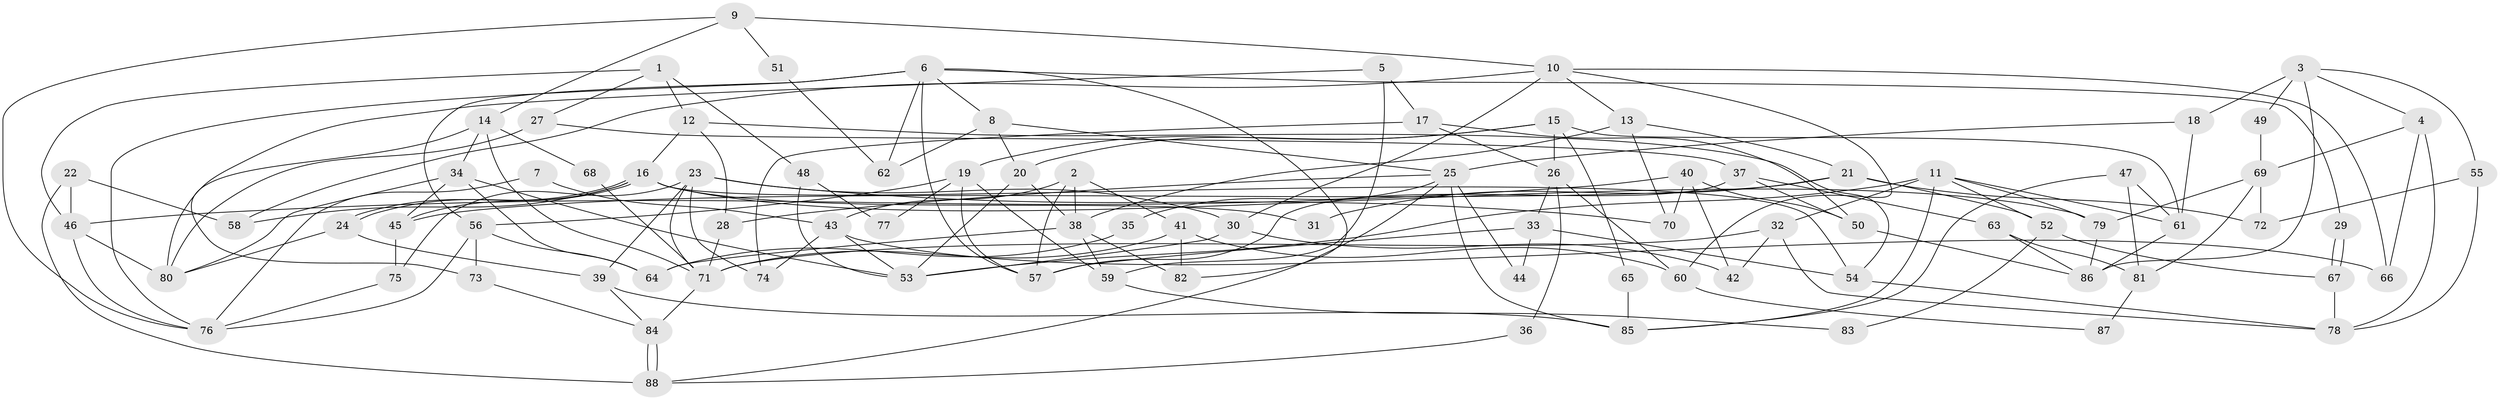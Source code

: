 // Generated by graph-tools (version 1.1) at 2025/02/03/09/25 03:02:09]
// undirected, 88 vertices, 176 edges
graph export_dot {
graph [start="1"]
  node [color=gray90,style=filled];
  1;
  2;
  3;
  4;
  5;
  6;
  7;
  8;
  9;
  10;
  11;
  12;
  13;
  14;
  15;
  16;
  17;
  18;
  19;
  20;
  21;
  22;
  23;
  24;
  25;
  26;
  27;
  28;
  29;
  30;
  31;
  32;
  33;
  34;
  35;
  36;
  37;
  38;
  39;
  40;
  41;
  42;
  43;
  44;
  45;
  46;
  47;
  48;
  49;
  50;
  51;
  52;
  53;
  54;
  55;
  56;
  57;
  58;
  59;
  60;
  61;
  62;
  63;
  64;
  65;
  66;
  67;
  68;
  69;
  70;
  71;
  72;
  73;
  74;
  75;
  76;
  77;
  78;
  79;
  80;
  81;
  82;
  83;
  84;
  85;
  86;
  87;
  88;
  1 -- 12;
  1 -- 46;
  1 -- 27;
  1 -- 48;
  2 -- 38;
  2 -- 57;
  2 -- 41;
  2 -- 43;
  3 -- 55;
  3 -- 18;
  3 -- 4;
  3 -- 49;
  3 -- 86;
  4 -- 78;
  4 -- 66;
  4 -- 69;
  5 -- 59;
  5 -- 80;
  5 -- 17;
  6 -- 76;
  6 -- 8;
  6 -- 29;
  6 -- 56;
  6 -- 57;
  6 -- 62;
  6 -- 82;
  7 -- 43;
  7 -- 76;
  8 -- 20;
  8 -- 25;
  8 -- 62;
  9 -- 10;
  9 -- 76;
  9 -- 14;
  9 -- 51;
  10 -- 30;
  10 -- 66;
  10 -- 13;
  10 -- 58;
  10 -- 60;
  11 -- 52;
  11 -- 61;
  11 -- 32;
  11 -- 53;
  11 -- 79;
  11 -- 85;
  12 -- 54;
  12 -- 16;
  12 -- 28;
  13 -- 38;
  13 -- 21;
  13 -- 70;
  14 -- 34;
  14 -- 68;
  14 -- 71;
  14 -- 73;
  15 -- 19;
  15 -- 20;
  15 -- 26;
  15 -- 61;
  15 -- 65;
  16 -- 24;
  16 -- 24;
  16 -- 79;
  16 -- 31;
  16 -- 45;
  16 -- 54;
  16 -- 58;
  17 -- 26;
  17 -- 50;
  17 -- 74;
  18 -- 61;
  18 -- 25;
  19 -- 57;
  19 -- 56;
  19 -- 59;
  19 -- 77;
  20 -- 53;
  20 -- 38;
  21 -- 45;
  21 -- 31;
  21 -- 52;
  21 -- 72;
  22 -- 88;
  22 -- 58;
  22 -- 46;
  23 -- 70;
  23 -- 74;
  23 -- 30;
  23 -- 39;
  23 -- 71;
  23 -- 75;
  24 -- 39;
  24 -- 80;
  25 -- 85;
  25 -- 28;
  25 -- 35;
  25 -- 44;
  25 -- 88;
  26 -- 60;
  26 -- 33;
  26 -- 36;
  27 -- 80;
  27 -- 37;
  28 -- 71;
  29 -- 67;
  29 -- 67;
  30 -- 53;
  30 -- 42;
  32 -- 71;
  32 -- 42;
  32 -- 78;
  33 -- 57;
  33 -- 44;
  33 -- 54;
  34 -- 45;
  34 -- 80;
  34 -- 53;
  34 -- 64;
  35 -- 64;
  36 -- 88;
  37 -- 50;
  37 -- 57;
  37 -- 63;
  38 -- 64;
  38 -- 82;
  38 -- 59;
  39 -- 84;
  39 -- 85;
  40 -- 42;
  40 -- 50;
  40 -- 46;
  40 -- 70;
  41 -- 71;
  41 -- 60;
  41 -- 82;
  43 -- 53;
  43 -- 66;
  43 -- 74;
  45 -- 75;
  46 -- 76;
  46 -- 80;
  47 -- 85;
  47 -- 61;
  47 -- 81;
  48 -- 53;
  48 -- 77;
  49 -- 69;
  50 -- 86;
  51 -- 62;
  52 -- 67;
  52 -- 83;
  54 -- 78;
  55 -- 78;
  55 -- 72;
  56 -- 73;
  56 -- 64;
  56 -- 76;
  59 -- 83;
  60 -- 87;
  61 -- 86;
  63 -- 81;
  63 -- 86;
  65 -- 85;
  67 -- 78;
  68 -- 71;
  69 -- 79;
  69 -- 72;
  69 -- 81;
  71 -- 84;
  73 -- 84;
  75 -- 76;
  79 -- 86;
  81 -- 87;
  84 -- 88;
  84 -- 88;
}
